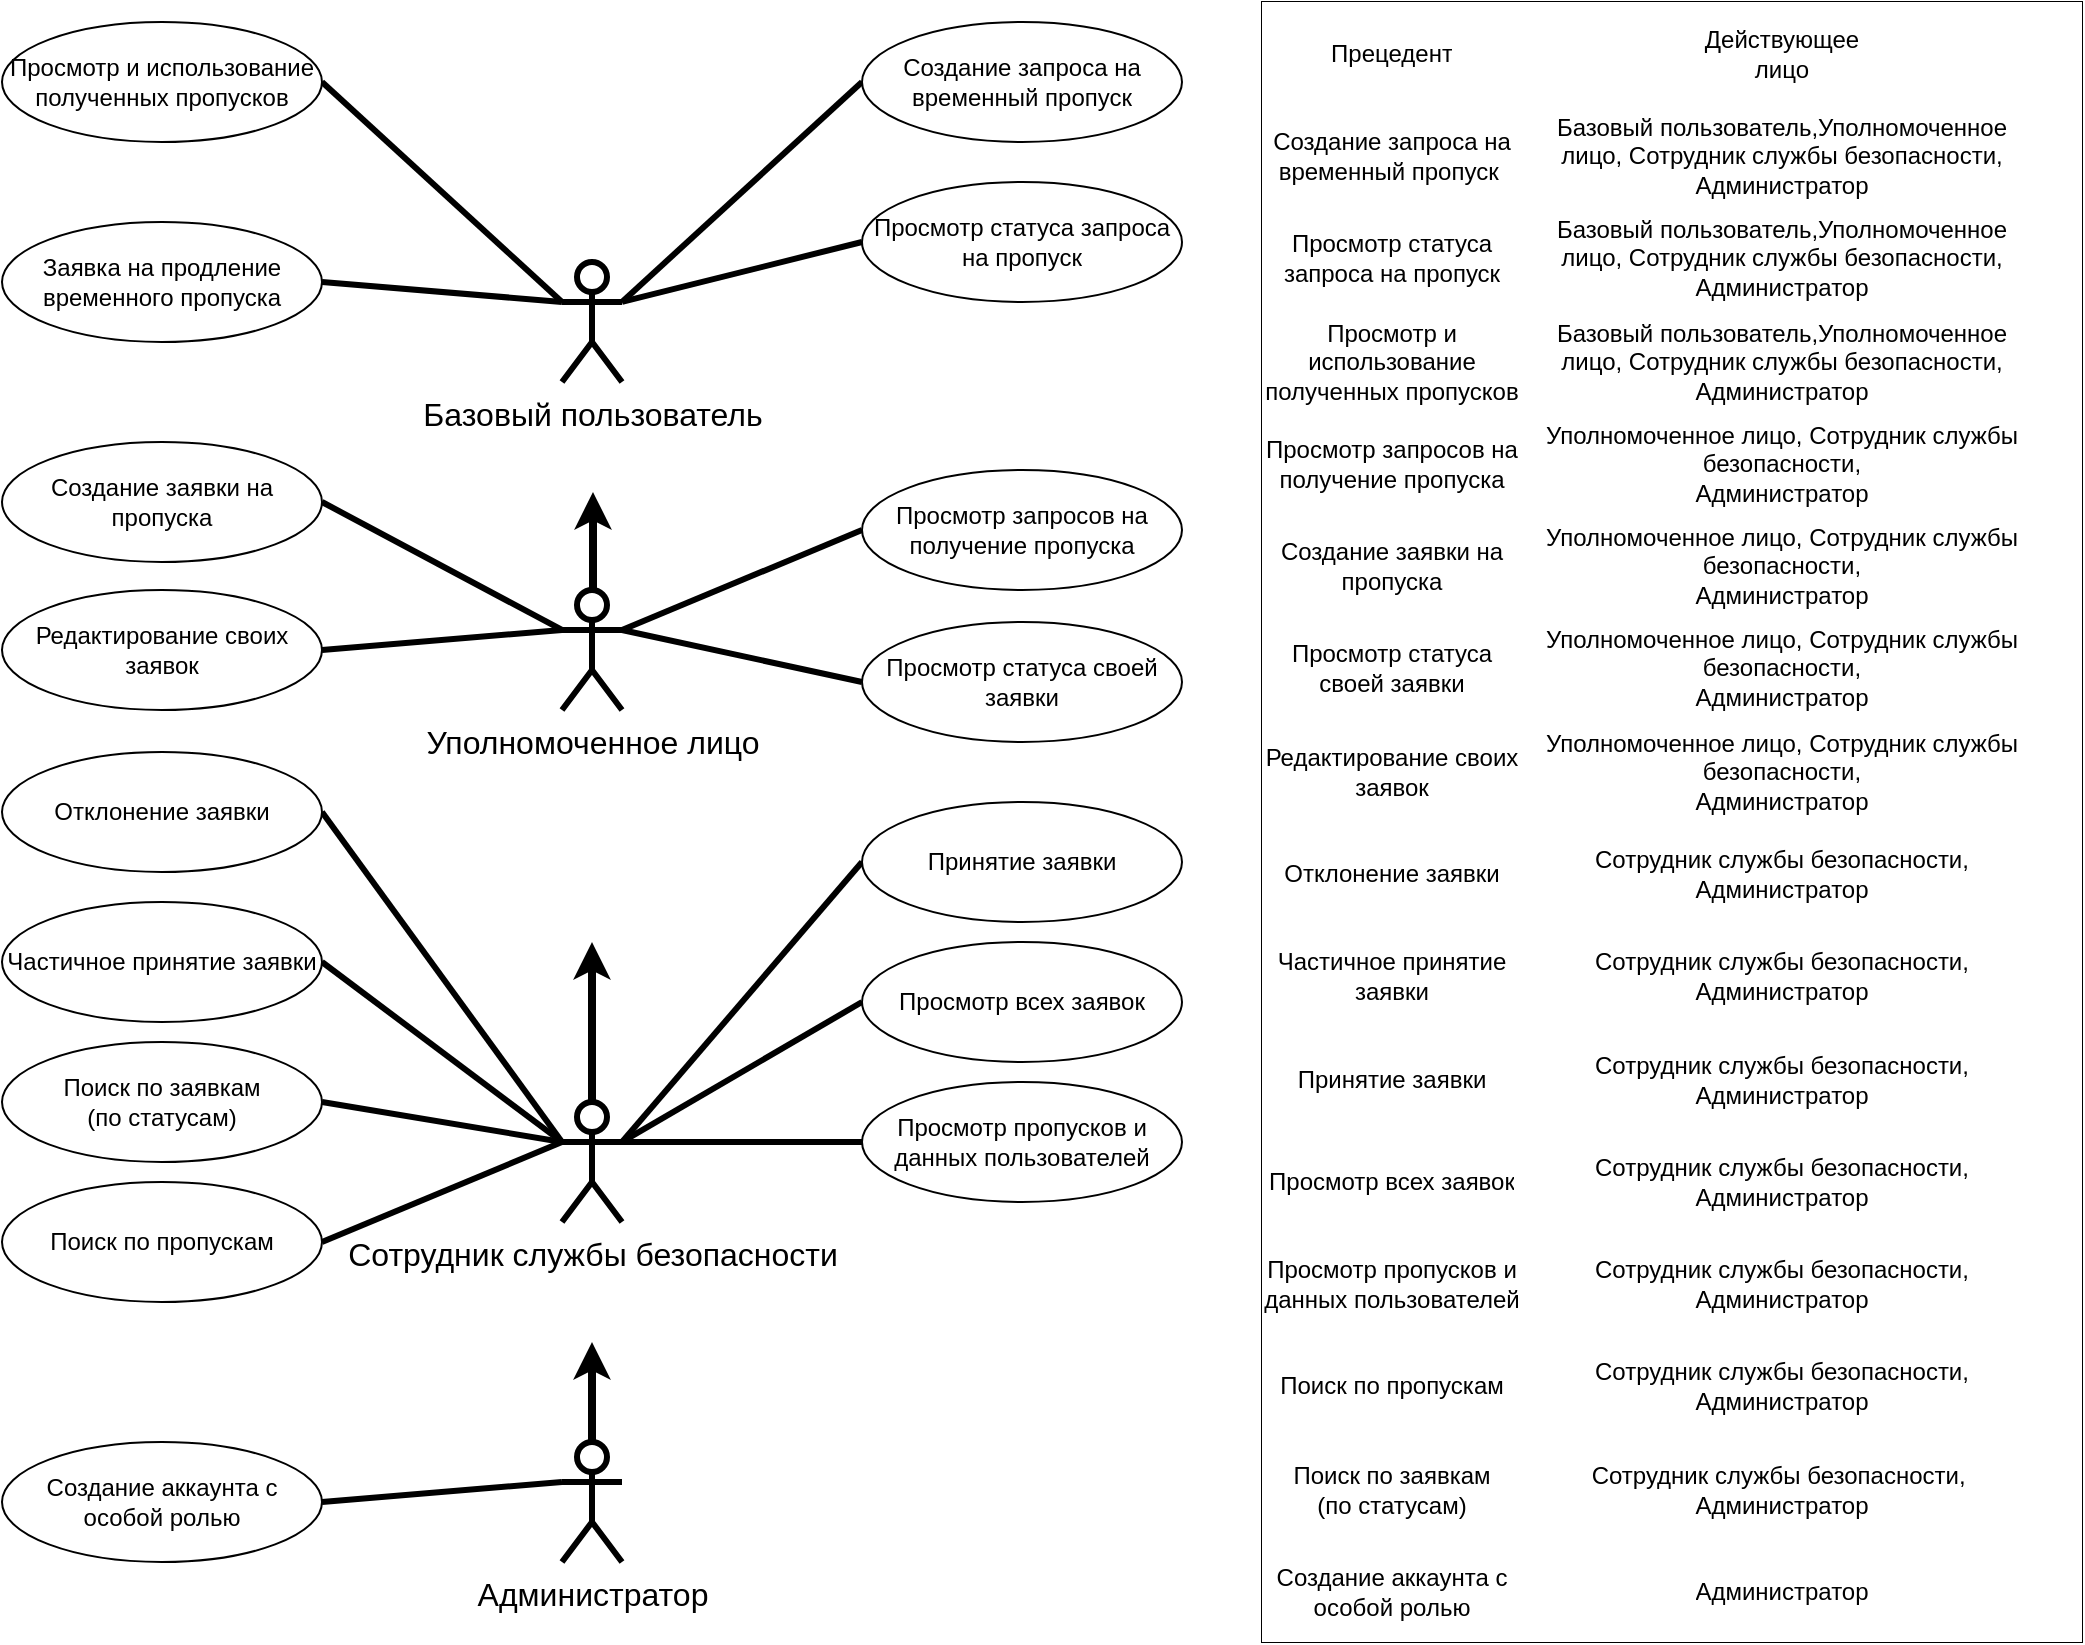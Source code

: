 <mxfile>
    <diagram id="AszipI8Qen7jwAWHFYw3" name="Page-1">
        <mxGraphModel dx="801" dy="716" grid="1" gridSize="10" guides="1" tooltips="1" connect="1" arrows="1" fold="1" page="1" pageScale="1" pageWidth="1169" pageHeight="827" math="0" shadow="0">
            <root>
                <mxCell id="0"/>
                <mxCell id="1" parent="0"/>
                <mxCell id="37" style="edgeStyle=none;html=1;exitX=1;exitY=0.333;exitDx=0;exitDy=0;exitPerimeter=0;entryX=0;entryY=0.5;entryDx=0;entryDy=0;endArrow=none;endFill=0;strokeWidth=3;fontColor=#000000;" parent="1" source="47uoucX9Yz7AY1I-daVj-1" target="14" edge="1">
                    <mxGeometry relative="1" as="geometry"/>
                </mxCell>
                <mxCell id="38" style="edgeStyle=none;html=1;exitX=1;exitY=0.333;exitDx=0;exitDy=0;exitPerimeter=0;entryX=0;entryY=0.5;entryDx=0;entryDy=0;endArrow=none;endFill=0;strokeWidth=3;fontColor=#000000;" parent="1" source="47uoucX9Yz7AY1I-daVj-1" target="15" edge="1">
                    <mxGeometry relative="1" as="geometry"/>
                </mxCell>
                <mxCell id="39" style="edgeStyle=none;html=1;exitX=1;exitY=0.333;exitDx=0;exitDy=0;exitPerimeter=0;entryX=0;entryY=0.5;entryDx=0;entryDy=0;endArrow=none;endFill=0;strokeWidth=3;fontColor=#000000;" parent="1" source="47uoucX9Yz7AY1I-daVj-1" target="16" edge="1">
                    <mxGeometry relative="1" as="geometry"/>
                </mxCell>
                <mxCell id="40" style="edgeStyle=none;html=1;exitX=0;exitY=0.333;exitDx=0;exitDy=0;exitPerimeter=0;entryX=1;entryY=0.5;entryDx=0;entryDy=0;endArrow=none;endFill=0;strokeWidth=3;fontColor=#000000;" parent="1" source="47uoucX9Yz7AY1I-daVj-1" target="18" edge="1">
                    <mxGeometry relative="1" as="geometry"/>
                </mxCell>
                <mxCell id="41" style="edgeStyle=none;html=1;exitX=0;exitY=0.333;exitDx=0;exitDy=0;exitPerimeter=0;entryX=1;entryY=0.5;entryDx=0;entryDy=0;endArrow=none;endFill=0;strokeWidth=3;fontColor=#000000;" parent="1" source="47uoucX9Yz7AY1I-daVj-1" target="32" edge="1">
                    <mxGeometry relative="1" as="geometry"/>
                </mxCell>
                <mxCell id="42" style="edgeStyle=none;html=1;exitX=0;exitY=0.333;exitDx=0;exitDy=0;exitPerimeter=0;entryX=1;entryY=0.5;entryDx=0;entryDy=0;endArrow=none;endFill=0;strokeWidth=3;fontColor=#000000;" parent="1" source="47uoucX9Yz7AY1I-daVj-1" target="13" edge="1">
                    <mxGeometry relative="1" as="geometry"/>
                </mxCell>
                <mxCell id="43" style="edgeStyle=none;html=1;exitX=0;exitY=0.333;exitDx=0;exitDy=0;exitPerimeter=0;entryX=1;entryY=0.5;entryDx=0;entryDy=0;endArrow=none;endFill=0;strokeWidth=3;fontColor=#000000;" parent="1" source="47uoucX9Yz7AY1I-daVj-1" target="17" edge="1">
                    <mxGeometry relative="1" as="geometry"/>
                </mxCell>
                <mxCell id="47uoucX9Yz7AY1I-daVj-1" value="&lt;span style=&quot;font-size: 16px&quot;&gt;Сотрудник службы безопасности&lt;/span&gt;" style="shape=umlActor;verticalLabelPosition=bottom;verticalAlign=top;html=1;outlineConnect=0;strokeWidth=3;" parent="1" vertex="1">
                    <mxGeometry x="400" y="550" width="30" height="60" as="geometry"/>
                </mxCell>
                <mxCell id="22" value="" style="edgeStyle=none;html=1;strokeWidth=4;fontColor=#000000;" parent="1" source="47uoucX9Yz7AY1I-daVj-2" edge="1">
                    <mxGeometry relative="1" as="geometry">
                        <mxPoint x="415" y="670" as="targetPoint"/>
                    </mxGeometry>
                </mxCell>
                <mxCell id="47" style="edgeStyle=none;html=1;exitX=0;exitY=0.333;exitDx=0;exitDy=0;exitPerimeter=0;entryX=1;entryY=0.5;entryDx=0;entryDy=0;endArrow=none;endFill=0;strokeWidth=3;fontColor=#000000;" parent="1" source="47uoucX9Yz7AY1I-daVj-2" target="19" edge="1">
                    <mxGeometry relative="1" as="geometry"/>
                </mxCell>
                <mxCell id="47uoucX9Yz7AY1I-daVj-2" value="&lt;font style=&quot;font-size: 16px&quot;&gt;Администратор&lt;/font&gt;" style="shape=umlActor;verticalLabelPosition=bottom;verticalAlign=top;html=1;outlineConnect=0;strokeWidth=3;" parent="1" vertex="1">
                    <mxGeometry x="400" y="720" width="30" height="60" as="geometry"/>
                </mxCell>
                <mxCell id="47uoucX9Yz7AY1I-daVj-4" value="" style="shape=table;html=1;whiteSpace=wrap;startSize=0;container=1;collapsible=0;childLayout=tableLayout;" parent="1" vertex="1">
                    <mxGeometry x="750" width="410" height="820" as="geometry"/>
                </mxCell>
                <mxCell id="47uoucX9Yz7AY1I-daVj-5" value="" style="shape=tableRow;horizontal=0;startSize=0;swimlaneHead=0;swimlaneBody=0;top=0;left=0;bottom=0;right=0;collapsible=0;dropTarget=0;points=[[0,0.5],[1,0.5]];portConstraint=eastwest;" parent="47uoucX9Yz7AY1I-daVj-4" vertex="1">
                    <mxGeometry width="410" height="51" as="geometry"/>
                </mxCell>
                <mxCell id="47uoucX9Yz7AY1I-daVj-6" value="Прецедент" style="shape=partialRectangle;html=1;whiteSpace=wrap;connectable=0;top=0;left=0;bottom=0;right=0;overflow=hidden;" parent="47uoucX9Yz7AY1I-daVj-5" vertex="1">
                    <mxGeometry width="130" height="51" as="geometry">
                        <mxRectangle width="130" height="51" as="alternateBounds"/>
                    </mxGeometry>
                </mxCell>
                <mxCell id="47uoucX9Yz7AY1I-daVj-7" value="Действующее&lt;br&gt;лицо" style="shape=partialRectangle;html=1;whiteSpace=wrap;connectable=0;top=0;left=0;bottom=0;right=0;overflow=hidden;" parent="47uoucX9Yz7AY1I-daVj-5" vertex="1">
                    <mxGeometry x="130" width="260" height="51" as="geometry">
                        <mxRectangle width="260" height="51" as="alternateBounds"/>
                    </mxGeometry>
                </mxCell>
                <mxCell id="47uoucX9Yz7AY1I-daVj-8" value="" style="shape=partialRectangle;html=1;whiteSpace=wrap;connectable=0;top=0;left=0;bottom=0;right=0;overflow=hidden;" parent="47uoucX9Yz7AY1I-daVj-5" vertex="1">
                    <mxGeometry x="390" width="20" height="51" as="geometry">
                        <mxRectangle width="20" height="51" as="alternateBounds"/>
                    </mxGeometry>
                </mxCell>
                <mxCell id="47uoucX9Yz7AY1I-daVj-33" value="" style="shape=tableRow;horizontal=0;startSize=0;swimlaneHead=0;swimlaneBody=0;top=0;left=0;bottom=0;right=0;collapsible=0;dropTarget=0;points=[[0,0.5],[1,0.5]];portConstraint=eastwest;" parent="47uoucX9Yz7AY1I-daVj-4" vertex="1">
                    <mxGeometry y="51" width="410" height="51" as="geometry"/>
                </mxCell>
                <mxCell id="47uoucX9Yz7AY1I-daVj-34" value="Создание запроса на временный пропуск&amp;nbsp;" style="shape=partialRectangle;html=1;whiteSpace=wrap;connectable=0;top=0;left=0;bottom=0;right=0;overflow=hidden;" parent="47uoucX9Yz7AY1I-daVj-33" vertex="1">
                    <mxGeometry width="130" height="51" as="geometry">
                        <mxRectangle width="130" height="51" as="alternateBounds"/>
                    </mxGeometry>
                </mxCell>
                <mxCell id="47uoucX9Yz7AY1I-daVj-35" value="Базовый пользователь,Уполномоченное лицо, Сотрудник службы безопасности,&lt;br&gt;Администратор" style="shape=partialRectangle;html=1;whiteSpace=wrap;connectable=0;top=0;left=0;bottom=0;right=0;overflow=hidden;" parent="47uoucX9Yz7AY1I-daVj-33" vertex="1">
                    <mxGeometry x="130" width="260" height="51" as="geometry">
                        <mxRectangle width="260" height="51" as="alternateBounds"/>
                    </mxGeometry>
                </mxCell>
                <mxCell id="47uoucX9Yz7AY1I-daVj-36" value="" style="shape=partialRectangle;html=1;whiteSpace=wrap;connectable=0;top=0;left=0;bottom=0;right=0;overflow=hidden;pointerEvents=1;" parent="47uoucX9Yz7AY1I-daVj-33" vertex="1">
                    <mxGeometry x="390" width="20" height="51" as="geometry">
                        <mxRectangle width="20" height="51" as="alternateBounds"/>
                    </mxGeometry>
                </mxCell>
                <mxCell id="47uoucX9Yz7AY1I-daVj-29" value="" style="shape=tableRow;horizontal=0;startSize=0;swimlaneHead=0;swimlaneBody=0;top=0;left=0;bottom=0;right=0;collapsible=0;dropTarget=0;points=[[0,0.5],[1,0.5]];portConstraint=eastwest;" parent="47uoucX9Yz7AY1I-daVj-4" vertex="1">
                    <mxGeometry y="102" width="410" height="52" as="geometry"/>
                </mxCell>
                <mxCell id="47uoucX9Yz7AY1I-daVj-30" value="Просмотр статуса запроса на пропуск" style="shape=partialRectangle;html=1;whiteSpace=wrap;connectable=0;top=0;left=0;bottom=0;right=0;overflow=hidden;" parent="47uoucX9Yz7AY1I-daVj-29" vertex="1">
                    <mxGeometry width="130" height="52" as="geometry">
                        <mxRectangle width="130" height="52" as="alternateBounds"/>
                    </mxGeometry>
                </mxCell>
                <mxCell id="47uoucX9Yz7AY1I-daVj-31" value="Базовый пользователь,Уполномоченное лицо, Сотрудник службы безопасности,&lt;br&gt;Администратор" style="shape=partialRectangle;html=1;whiteSpace=wrap;connectable=0;top=0;left=0;bottom=0;right=0;overflow=hidden;" parent="47uoucX9Yz7AY1I-daVj-29" vertex="1">
                    <mxGeometry x="130" width="260" height="52" as="geometry">
                        <mxRectangle width="260" height="52" as="alternateBounds"/>
                    </mxGeometry>
                </mxCell>
                <mxCell id="47uoucX9Yz7AY1I-daVj-32" value="" style="shape=partialRectangle;html=1;whiteSpace=wrap;connectable=0;top=0;left=0;bottom=0;right=0;overflow=hidden;pointerEvents=1;" parent="47uoucX9Yz7AY1I-daVj-29" vertex="1">
                    <mxGeometry x="390" width="20" height="52" as="geometry">
                        <mxRectangle width="20" height="52" as="alternateBounds"/>
                    </mxGeometry>
                </mxCell>
                <mxCell id="47uoucX9Yz7AY1I-daVj-37" value="" style="shape=tableRow;horizontal=0;startSize=0;swimlaneHead=0;swimlaneBody=0;top=0;left=0;bottom=0;right=0;collapsible=0;dropTarget=0;points=[[0,0.5],[1,0.5]];portConstraint=eastwest;" parent="47uoucX9Yz7AY1I-daVj-4" vertex="1">
                    <mxGeometry y="154" width="410" height="51" as="geometry"/>
                </mxCell>
                <mxCell id="47uoucX9Yz7AY1I-daVj-38" value="Просмотр и использование полученных пропусков" style="shape=partialRectangle;html=1;whiteSpace=wrap;connectable=0;top=0;left=0;bottom=0;right=0;overflow=hidden;" parent="47uoucX9Yz7AY1I-daVj-37" vertex="1">
                    <mxGeometry width="130" height="51" as="geometry">
                        <mxRectangle width="130" height="51" as="alternateBounds"/>
                    </mxGeometry>
                </mxCell>
                <mxCell id="47uoucX9Yz7AY1I-daVj-39" value="Базовый пользователь,Уполномоченное лицо, Сотрудник службы безопасности,&lt;br&gt;Администратор" style="shape=partialRectangle;html=1;whiteSpace=wrap;connectable=0;top=0;left=0;bottom=0;right=0;overflow=hidden;" parent="47uoucX9Yz7AY1I-daVj-37" vertex="1">
                    <mxGeometry x="130" width="260" height="51" as="geometry">
                        <mxRectangle width="260" height="51" as="alternateBounds"/>
                    </mxGeometry>
                </mxCell>
                <mxCell id="47uoucX9Yz7AY1I-daVj-40" value="" style="shape=partialRectangle;html=1;whiteSpace=wrap;connectable=0;top=0;left=0;bottom=0;right=0;overflow=hidden;pointerEvents=1;" parent="47uoucX9Yz7AY1I-daVj-37" vertex="1">
                    <mxGeometry x="390" width="20" height="51" as="geometry">
                        <mxRectangle width="20" height="51" as="alternateBounds"/>
                    </mxGeometry>
                </mxCell>
                <mxCell id="47uoucX9Yz7AY1I-daVj-49" value="" style="shape=tableRow;horizontal=0;startSize=0;swimlaneHead=0;swimlaneBody=0;top=0;left=0;bottom=0;right=0;collapsible=0;dropTarget=0;points=[[0,0.5],[1,0.5]];portConstraint=eastwest;" parent="47uoucX9Yz7AY1I-daVj-4" vertex="1">
                    <mxGeometry y="205" width="410" height="51" as="geometry"/>
                </mxCell>
                <mxCell id="47uoucX9Yz7AY1I-daVj-50" value="Просмотр запросов на получение пропуска" style="shape=partialRectangle;html=1;whiteSpace=wrap;connectable=0;top=0;left=0;bottom=0;right=0;overflow=hidden;opacity=50;" parent="47uoucX9Yz7AY1I-daVj-49" vertex="1">
                    <mxGeometry width="130" height="51" as="geometry">
                        <mxRectangle width="130" height="51" as="alternateBounds"/>
                    </mxGeometry>
                </mxCell>
                <mxCell id="47uoucX9Yz7AY1I-daVj-51" value="Уполномоченное лицо, Сотрудник службы безопасности,&lt;br&gt;Администратор" style="shape=partialRectangle;html=1;whiteSpace=wrap;connectable=0;top=0;left=0;bottom=0;right=0;overflow=hidden;opacity=50;" parent="47uoucX9Yz7AY1I-daVj-49" vertex="1">
                    <mxGeometry x="130" width="260" height="51" as="geometry">
                        <mxRectangle width="260" height="51" as="alternateBounds"/>
                    </mxGeometry>
                </mxCell>
                <mxCell id="47uoucX9Yz7AY1I-daVj-52" value="" style="shape=partialRectangle;html=1;whiteSpace=wrap;connectable=0;top=0;left=0;bottom=0;right=0;overflow=hidden;" parent="47uoucX9Yz7AY1I-daVj-49" vertex="1">
                    <mxGeometry x="390" width="20" height="51" as="geometry">
                        <mxRectangle width="20" height="51" as="alternateBounds"/>
                    </mxGeometry>
                </mxCell>
                <mxCell id="47uoucX9Yz7AY1I-daVj-9" value="" style="shape=tableRow;horizontal=0;startSize=0;swimlaneHead=0;swimlaneBody=0;top=0;left=0;bottom=0;right=0;collapsible=0;dropTarget=0;points=[[0,0.5],[1,0.5]];portConstraint=eastwest;" parent="47uoucX9Yz7AY1I-daVj-4" vertex="1">
                    <mxGeometry y="256" width="410" height="51" as="geometry"/>
                </mxCell>
                <mxCell id="47uoucX9Yz7AY1I-daVj-10" value="Создание заявки на пропуска" style="shape=partialRectangle;html=1;whiteSpace=wrap;connectable=0;top=0;left=0;bottom=0;right=0;overflow=hidden;opacity=50;" parent="47uoucX9Yz7AY1I-daVj-9" vertex="1">
                    <mxGeometry width="130" height="51" as="geometry">
                        <mxRectangle width="130" height="51" as="alternateBounds"/>
                    </mxGeometry>
                </mxCell>
                <mxCell id="47uoucX9Yz7AY1I-daVj-11" value="Уполномоченное лицо, Сотрудник службы безопасности,&lt;br&gt;Администратор" style="shape=partialRectangle;html=1;whiteSpace=wrap;connectable=0;top=0;left=0;bottom=0;right=0;overflow=hidden;opacity=50;" parent="47uoucX9Yz7AY1I-daVj-9" vertex="1">
                    <mxGeometry x="130" width="260" height="51" as="geometry">
                        <mxRectangle width="260" height="51" as="alternateBounds"/>
                    </mxGeometry>
                </mxCell>
                <mxCell id="47uoucX9Yz7AY1I-daVj-12" value="" style="shape=partialRectangle;html=1;whiteSpace=wrap;connectable=0;top=0;left=0;bottom=0;right=0;overflow=hidden;" parent="47uoucX9Yz7AY1I-daVj-9" vertex="1">
                    <mxGeometry x="390" width="20" height="51" as="geometry">
                        <mxRectangle width="20" height="51" as="alternateBounds"/>
                    </mxGeometry>
                </mxCell>
                <mxCell id="47uoucX9Yz7AY1I-daVj-17" value="" style="shape=tableRow;horizontal=0;startSize=0;swimlaneHead=0;swimlaneBody=0;top=0;left=0;bottom=0;right=0;collapsible=0;dropTarget=0;points=[[0,0.5],[1,0.5]];portConstraint=eastwest;" parent="47uoucX9Yz7AY1I-daVj-4" vertex="1">
                    <mxGeometry y="307" width="410" height="52" as="geometry"/>
                </mxCell>
                <mxCell id="47uoucX9Yz7AY1I-daVj-18" value="Просмотр статуса своей заявки" style="shape=partialRectangle;html=1;whiteSpace=wrap;connectable=0;top=0;left=0;bottom=0;right=0;overflow=hidden;opacity=50;" parent="47uoucX9Yz7AY1I-daVj-17" vertex="1">
                    <mxGeometry width="130" height="52" as="geometry">
                        <mxRectangle width="130" height="52" as="alternateBounds"/>
                    </mxGeometry>
                </mxCell>
                <mxCell id="47uoucX9Yz7AY1I-daVj-19" value="Уполномоченное лицо, Сотрудник службы безопасности,&lt;br&gt;Администратор" style="shape=partialRectangle;html=1;whiteSpace=wrap;connectable=0;top=0;left=0;bottom=0;right=0;overflow=hidden;opacity=50;" parent="47uoucX9Yz7AY1I-daVj-17" vertex="1">
                    <mxGeometry x="130" width="260" height="52" as="geometry">
                        <mxRectangle width="260" height="52" as="alternateBounds"/>
                    </mxGeometry>
                </mxCell>
                <mxCell id="47uoucX9Yz7AY1I-daVj-20" value="" style="shape=partialRectangle;html=1;whiteSpace=wrap;connectable=0;top=0;left=0;bottom=0;right=0;overflow=hidden;pointerEvents=1;" parent="47uoucX9Yz7AY1I-daVj-17" vertex="1">
                    <mxGeometry x="390" width="20" height="52" as="geometry">
                        <mxRectangle width="20" height="52" as="alternateBounds"/>
                    </mxGeometry>
                </mxCell>
                <mxCell id="47uoucX9Yz7AY1I-daVj-25" value="" style="shape=tableRow;horizontal=0;startSize=0;swimlaneHead=0;swimlaneBody=0;top=0;left=0;bottom=0;right=0;collapsible=0;dropTarget=0;points=[[0,0.5],[1,0.5]];portConstraint=eastwest;" parent="47uoucX9Yz7AY1I-daVj-4" vertex="1">
                    <mxGeometry y="359" width="410" height="51" as="geometry"/>
                </mxCell>
                <mxCell id="47uoucX9Yz7AY1I-daVj-26" value="Редактирование своих заявок" style="shape=partialRectangle;html=1;whiteSpace=wrap;connectable=0;top=0;left=0;bottom=0;right=0;overflow=hidden;opacity=50;" parent="47uoucX9Yz7AY1I-daVj-25" vertex="1">
                    <mxGeometry width="130" height="51" as="geometry">
                        <mxRectangle width="130" height="51" as="alternateBounds"/>
                    </mxGeometry>
                </mxCell>
                <mxCell id="47uoucX9Yz7AY1I-daVj-27" value="Уполномоченное лицо, Сотрудник службы безопасности,&lt;br&gt;Администратор" style="shape=partialRectangle;html=1;whiteSpace=wrap;connectable=0;top=0;left=0;bottom=0;right=0;overflow=hidden;opacity=50;" parent="47uoucX9Yz7AY1I-daVj-25" vertex="1">
                    <mxGeometry x="130" width="260" height="51" as="geometry">
                        <mxRectangle width="260" height="51" as="alternateBounds"/>
                    </mxGeometry>
                </mxCell>
                <mxCell id="47uoucX9Yz7AY1I-daVj-28" value="" style="shape=partialRectangle;html=1;whiteSpace=wrap;connectable=0;top=0;left=0;bottom=0;right=0;overflow=hidden;pointerEvents=1;" parent="47uoucX9Yz7AY1I-daVj-25" vertex="1">
                    <mxGeometry x="390" width="20" height="51" as="geometry">
                        <mxRectangle width="20" height="51" as="alternateBounds"/>
                    </mxGeometry>
                </mxCell>
                <mxCell id="47uoucX9Yz7AY1I-daVj-21" value="" style="shape=tableRow;horizontal=0;startSize=0;swimlaneHead=0;swimlaneBody=0;top=0;left=0;bottom=0;right=0;collapsible=0;dropTarget=0;points=[[0,0.5],[1,0.5]];portConstraint=eastwest;" parent="47uoucX9Yz7AY1I-daVj-4" vertex="1">
                    <mxGeometry y="410" width="410" height="51" as="geometry"/>
                </mxCell>
                <mxCell id="47uoucX9Yz7AY1I-daVj-22" value="Отклонение заявки" style="shape=partialRectangle;html=1;whiteSpace=wrap;connectable=0;top=0;left=0;bottom=0;right=0;overflow=hidden;" parent="47uoucX9Yz7AY1I-daVj-21" vertex="1">
                    <mxGeometry width="130" height="51" as="geometry">
                        <mxRectangle width="130" height="51" as="alternateBounds"/>
                    </mxGeometry>
                </mxCell>
                <mxCell id="47uoucX9Yz7AY1I-daVj-23" value="Сотрудник службы безопасности,&lt;br&gt;Администратор" style="shape=partialRectangle;html=1;whiteSpace=wrap;connectable=0;top=0;left=0;bottom=0;right=0;overflow=hidden;" parent="47uoucX9Yz7AY1I-daVj-21" vertex="1">
                    <mxGeometry x="130" width="260" height="51" as="geometry">
                        <mxRectangle width="260" height="51" as="alternateBounds"/>
                    </mxGeometry>
                </mxCell>
                <mxCell id="47uoucX9Yz7AY1I-daVj-24" value="" style="shape=partialRectangle;html=1;whiteSpace=wrap;connectable=0;top=0;left=0;bottom=0;right=0;overflow=hidden;pointerEvents=1;" parent="47uoucX9Yz7AY1I-daVj-21" vertex="1">
                    <mxGeometry x="390" width="20" height="51" as="geometry">
                        <mxRectangle width="20" height="51" as="alternateBounds"/>
                    </mxGeometry>
                </mxCell>
                <mxCell id="28" value="" style="shape=tableRow;horizontal=0;startSize=0;swimlaneHead=0;swimlaneBody=0;top=0;left=0;bottom=0;right=0;collapsible=0;dropTarget=0;points=[[0,0.5],[1,0.5]];portConstraint=eastwest;" parent="47uoucX9Yz7AY1I-daVj-4" vertex="1">
                    <mxGeometry y="461" width="410" height="52" as="geometry"/>
                </mxCell>
                <mxCell id="29" value="Частичное принятие заявки" style="shape=partialRectangle;html=1;whiteSpace=wrap;connectable=0;top=0;left=0;bottom=0;right=0;overflow=hidden;" parent="28" vertex="1">
                    <mxGeometry width="130" height="52" as="geometry">
                        <mxRectangle width="130" height="52" as="alternateBounds"/>
                    </mxGeometry>
                </mxCell>
                <mxCell id="30" value="Сотрудник службы безопасности,&lt;br&gt;Администратор" style="shape=partialRectangle;html=1;whiteSpace=wrap;connectable=0;top=0;left=0;bottom=0;right=0;overflow=hidden;" parent="28" vertex="1">
                    <mxGeometry x="130" width="260" height="52" as="geometry">
                        <mxRectangle width="260" height="52" as="alternateBounds"/>
                    </mxGeometry>
                </mxCell>
                <mxCell id="31" value="" style="shape=partialRectangle;html=1;whiteSpace=wrap;connectable=0;top=0;left=0;bottom=0;right=0;overflow=hidden;pointerEvents=1;" parent="28" vertex="1">
                    <mxGeometry x="390" width="20" height="52" as="geometry">
                        <mxRectangle width="20" height="52" as="alternateBounds"/>
                    </mxGeometry>
                </mxCell>
                <mxCell id="47uoucX9Yz7AY1I-daVj-13" value="" style="shape=tableRow;horizontal=0;startSize=0;swimlaneHead=0;swimlaneBody=0;top=0;left=0;bottom=0;right=0;collapsible=0;dropTarget=0;points=[[0,0.5],[1,0.5]];portConstraint=eastwest;" parent="47uoucX9Yz7AY1I-daVj-4" vertex="1">
                    <mxGeometry y="513" width="410" height="51" as="geometry"/>
                </mxCell>
                <mxCell id="47uoucX9Yz7AY1I-daVj-14" value="Принятие заявки" style="shape=partialRectangle;html=1;whiteSpace=wrap;connectable=0;top=0;left=0;bottom=0;right=0;overflow=hidden;" parent="47uoucX9Yz7AY1I-daVj-13" vertex="1">
                    <mxGeometry width="130" height="51" as="geometry">
                        <mxRectangle width="130" height="51" as="alternateBounds"/>
                    </mxGeometry>
                </mxCell>
                <mxCell id="47uoucX9Yz7AY1I-daVj-15" value="Сотрудник службы безопасности,&lt;br&gt;Администратор" style="shape=partialRectangle;html=1;whiteSpace=wrap;connectable=0;top=0;left=0;bottom=0;right=0;overflow=hidden;" parent="47uoucX9Yz7AY1I-daVj-13" vertex="1">
                    <mxGeometry x="130" width="260" height="51" as="geometry">
                        <mxRectangle width="260" height="51" as="alternateBounds"/>
                    </mxGeometry>
                </mxCell>
                <mxCell id="47uoucX9Yz7AY1I-daVj-16" value="" style="shape=partialRectangle;html=1;whiteSpace=wrap;connectable=0;top=0;left=0;bottom=0;right=0;overflow=hidden;pointerEvents=1;" parent="47uoucX9Yz7AY1I-daVj-13" vertex="1">
                    <mxGeometry x="390" width="20" height="51" as="geometry">
                        <mxRectangle width="20" height="51" as="alternateBounds"/>
                    </mxGeometry>
                </mxCell>
                <mxCell id="47uoucX9Yz7AY1I-daVj-41" value="" style="shape=tableRow;horizontal=0;startSize=0;swimlaneHead=0;swimlaneBody=0;top=0;left=0;bottom=0;right=0;collapsible=0;dropTarget=0;points=[[0,0.5],[1,0.5]];portConstraint=eastwest;" parent="47uoucX9Yz7AY1I-daVj-4" vertex="1">
                    <mxGeometry y="564" width="410" height="51" as="geometry"/>
                </mxCell>
                <mxCell id="47uoucX9Yz7AY1I-daVj-42" value="Просмотр всех заявок" style="shape=partialRectangle;html=1;whiteSpace=wrap;connectable=0;top=0;left=0;bottom=0;right=0;overflow=hidden;" parent="47uoucX9Yz7AY1I-daVj-41" vertex="1">
                    <mxGeometry width="130" height="51" as="geometry">
                        <mxRectangle width="130" height="51" as="alternateBounds"/>
                    </mxGeometry>
                </mxCell>
                <mxCell id="47uoucX9Yz7AY1I-daVj-43" value="Сотрудник службы безопасности,&lt;br&gt;Администратор" style="shape=partialRectangle;html=1;whiteSpace=wrap;connectable=0;top=0;left=0;bottom=0;right=0;overflow=hidden;" parent="47uoucX9Yz7AY1I-daVj-41" vertex="1">
                    <mxGeometry x="130" width="260" height="51" as="geometry">
                        <mxRectangle width="260" height="51" as="alternateBounds"/>
                    </mxGeometry>
                </mxCell>
                <mxCell id="47uoucX9Yz7AY1I-daVj-44" value="" style="shape=partialRectangle;html=1;whiteSpace=wrap;connectable=0;top=0;left=0;bottom=0;right=0;overflow=hidden;pointerEvents=1;" parent="47uoucX9Yz7AY1I-daVj-41" vertex="1">
                    <mxGeometry x="390" width="20" height="51" as="geometry">
                        <mxRectangle width="20" height="51" as="alternateBounds"/>
                    </mxGeometry>
                </mxCell>
                <mxCell id="47uoucX9Yz7AY1I-daVj-45" value="" style="shape=tableRow;horizontal=0;startSize=0;swimlaneHead=0;swimlaneBody=0;top=0;left=0;bottom=0;right=0;collapsible=0;dropTarget=0;points=[[0,0.5],[1,0.5]];portConstraint=eastwest;" parent="47uoucX9Yz7AY1I-daVj-4" vertex="1">
                    <mxGeometry y="615" width="410" height="51" as="geometry"/>
                </mxCell>
                <mxCell id="47uoucX9Yz7AY1I-daVj-46" value="Просмотр пропусков и данных пользователей" style="shape=partialRectangle;html=1;whiteSpace=wrap;connectable=0;top=0;left=0;bottom=0;right=0;overflow=hidden;" parent="47uoucX9Yz7AY1I-daVj-45" vertex="1">
                    <mxGeometry width="130" height="51" as="geometry">
                        <mxRectangle width="130" height="51" as="alternateBounds"/>
                    </mxGeometry>
                </mxCell>
                <mxCell id="47uoucX9Yz7AY1I-daVj-47" value="Сотрудник службы безопасности,&lt;br&gt;Администратор" style="shape=partialRectangle;html=1;whiteSpace=wrap;connectable=0;top=0;left=0;bottom=0;right=0;overflow=hidden;" parent="47uoucX9Yz7AY1I-daVj-45" vertex="1">
                    <mxGeometry x="130" width="260" height="51" as="geometry">
                        <mxRectangle width="260" height="51" as="alternateBounds"/>
                    </mxGeometry>
                </mxCell>
                <mxCell id="47uoucX9Yz7AY1I-daVj-48" value="" style="shape=partialRectangle;html=1;whiteSpace=wrap;connectable=0;top=0;left=0;bottom=0;right=0;overflow=hidden;pointerEvents=1;" parent="47uoucX9Yz7AY1I-daVj-45" vertex="1">
                    <mxGeometry x="390" width="20" height="51" as="geometry">
                        <mxRectangle width="20" height="51" as="alternateBounds"/>
                    </mxGeometry>
                </mxCell>
                <mxCell id="47uoucX9Yz7AY1I-daVj-53" value="" style="shape=tableRow;horizontal=0;startSize=0;swimlaneHead=0;swimlaneBody=0;top=0;left=0;bottom=0;right=0;collapsible=0;dropTarget=0;points=[[0,0.5],[1,0.5]];portConstraint=eastwest;" parent="47uoucX9Yz7AY1I-daVj-4" vertex="1">
                    <mxGeometry y="666" width="410" height="52" as="geometry"/>
                </mxCell>
                <mxCell id="47uoucX9Yz7AY1I-daVj-54" value="Поиск по пропускам" style="shape=partialRectangle;html=1;whiteSpace=wrap;connectable=0;top=0;left=0;bottom=0;right=0;overflow=hidden;" parent="47uoucX9Yz7AY1I-daVj-53" vertex="1">
                    <mxGeometry width="130" height="52" as="geometry">
                        <mxRectangle width="130" height="52" as="alternateBounds"/>
                    </mxGeometry>
                </mxCell>
                <mxCell id="47uoucX9Yz7AY1I-daVj-55" value="&lt;span&gt;Сотрудник службы безопасности,&lt;br&gt;&lt;/span&gt;Администратор&lt;span&gt;&lt;br&gt;&lt;/span&gt;" style="shape=partialRectangle;html=1;whiteSpace=wrap;connectable=0;top=0;left=0;bottom=0;right=0;overflow=hidden;" parent="47uoucX9Yz7AY1I-daVj-53" vertex="1">
                    <mxGeometry x="130" width="260" height="52" as="geometry">
                        <mxRectangle width="260" height="52" as="alternateBounds"/>
                    </mxGeometry>
                </mxCell>
                <mxCell id="47uoucX9Yz7AY1I-daVj-56" value="" style="shape=partialRectangle;html=1;whiteSpace=wrap;connectable=0;top=0;left=0;bottom=0;right=0;overflow=hidden;pointerEvents=1;" parent="47uoucX9Yz7AY1I-daVj-53" vertex="1">
                    <mxGeometry x="390" width="20" height="52" as="geometry">
                        <mxRectangle width="20" height="52" as="alternateBounds"/>
                    </mxGeometry>
                </mxCell>
                <mxCell id="47uoucX9Yz7AY1I-daVj-66" value="" style="shape=tableRow;horizontal=0;startSize=0;swimlaneHead=0;swimlaneBody=0;top=0;left=0;bottom=0;right=0;collapsible=0;dropTarget=0;points=[[0,0.5],[1,0.5]];portConstraint=eastwest;" parent="47uoucX9Yz7AY1I-daVj-4" vertex="1">
                    <mxGeometry y="718" width="410" height="51" as="geometry"/>
                </mxCell>
                <mxCell id="47uoucX9Yz7AY1I-daVj-67" value="Поиск по заявкам&lt;br&gt;(по статусам)" style="shape=partialRectangle;html=1;whiteSpace=wrap;connectable=0;top=0;left=0;bottom=0;right=0;overflow=hidden;" parent="47uoucX9Yz7AY1I-daVj-66" vertex="1">
                    <mxGeometry width="130" height="51" as="geometry">
                        <mxRectangle width="130" height="51" as="alternateBounds"/>
                    </mxGeometry>
                </mxCell>
                <mxCell id="47uoucX9Yz7AY1I-daVj-68" value="&lt;span&gt;Сотрудник службы безопасности,&amp;nbsp;&lt;br&gt;&lt;/span&gt;Администратор" style="shape=partialRectangle;html=1;whiteSpace=wrap;connectable=0;top=0;left=0;bottom=0;right=0;overflow=hidden;" parent="47uoucX9Yz7AY1I-daVj-66" vertex="1">
                    <mxGeometry x="130" width="260" height="51" as="geometry">
                        <mxRectangle width="260" height="51" as="alternateBounds"/>
                    </mxGeometry>
                </mxCell>
                <mxCell id="47uoucX9Yz7AY1I-daVj-69" value="" style="shape=partialRectangle;html=1;whiteSpace=wrap;connectable=0;top=0;left=0;bottom=0;right=0;overflow=hidden;pointerEvents=1;" parent="47uoucX9Yz7AY1I-daVj-66" vertex="1">
                    <mxGeometry x="390" width="20" height="51" as="geometry">
                        <mxRectangle width="20" height="51" as="alternateBounds"/>
                    </mxGeometry>
                </mxCell>
                <mxCell id="47uoucX9Yz7AY1I-daVj-70" value="" style="shape=tableRow;horizontal=0;startSize=0;swimlaneHead=0;swimlaneBody=0;top=0;left=0;bottom=0;right=0;collapsible=0;dropTarget=0;points=[[0,0.5],[1,0.5]];portConstraint=eastwest;" parent="47uoucX9Yz7AY1I-daVj-4" vertex="1">
                    <mxGeometry y="769" width="410" height="51" as="geometry"/>
                </mxCell>
                <mxCell id="47uoucX9Yz7AY1I-daVj-71" value="Создание аккаунта с особой ролью" style="shape=partialRectangle;html=1;whiteSpace=wrap;connectable=0;top=0;left=0;bottom=0;right=0;overflow=hidden;" parent="47uoucX9Yz7AY1I-daVj-70" vertex="1">
                    <mxGeometry width="130" height="51" as="geometry">
                        <mxRectangle width="130" height="51" as="alternateBounds"/>
                    </mxGeometry>
                </mxCell>
                <mxCell id="47uoucX9Yz7AY1I-daVj-72" value="&lt;span&gt;Администратор&lt;/span&gt;" style="shape=partialRectangle;html=1;whiteSpace=wrap;connectable=0;top=0;left=0;bottom=0;right=0;overflow=hidden;" parent="47uoucX9Yz7AY1I-daVj-70" vertex="1">
                    <mxGeometry x="130" width="260" height="51" as="geometry">
                        <mxRectangle width="260" height="51" as="alternateBounds"/>
                    </mxGeometry>
                </mxCell>
                <mxCell id="47uoucX9Yz7AY1I-daVj-73" value="" style="shape=partialRectangle;html=1;whiteSpace=wrap;connectable=0;top=0;left=0;bottom=0;right=0;overflow=hidden;pointerEvents=1;" parent="47uoucX9Yz7AY1I-daVj-70" vertex="1">
                    <mxGeometry x="390" width="20" height="51" as="geometry">
                        <mxRectangle width="20" height="51" as="alternateBounds"/>
                    </mxGeometry>
                </mxCell>
                <mxCell id="25" style="edgeStyle=none;html=1;exitX=1;exitY=0.333;exitDx=0;exitDy=0;exitPerimeter=0;entryX=0;entryY=0.5;entryDx=0;entryDy=0;strokeWidth=3;endArrow=none;endFill=0;fontColor=#000000;" parent="1" source="47uoucX9Yz7AY1I-daVj-74" target="2" edge="1">
                    <mxGeometry relative="1" as="geometry"/>
                </mxCell>
                <mxCell id="26" style="edgeStyle=none;html=1;exitX=1;exitY=0.333;exitDx=0;exitDy=0;exitPerimeter=0;entryX=0;entryY=0.5;entryDx=0;entryDy=0;endArrow=none;endFill=0;strokeWidth=3;fontColor=#000000;" parent="1" source="47uoucX9Yz7AY1I-daVj-74" target="3" edge="1">
                    <mxGeometry relative="1" as="geometry"/>
                </mxCell>
                <mxCell id="27" style="edgeStyle=none;html=1;exitX=0;exitY=0.333;exitDx=0;exitDy=0;exitPerimeter=0;entryX=1;entryY=0.5;entryDx=0;entryDy=0;endArrow=none;endFill=0;strokeWidth=3;fontColor=#000000;" parent="1" source="47uoucX9Yz7AY1I-daVj-74" target="4" edge="1">
                    <mxGeometry relative="1" as="geometry"/>
                </mxCell>
                <mxCell id="46" style="edgeStyle=none;html=1;exitX=0;exitY=0.333;exitDx=0;exitDy=0;exitPerimeter=0;entryX=1;entryY=0.5;entryDx=0;entryDy=0;endArrow=none;endFill=0;strokeWidth=3;fontColor=#000000;" parent="1" source="47uoucX9Yz7AY1I-daVj-74" target="45" edge="1">
                    <mxGeometry relative="1" as="geometry"/>
                </mxCell>
                <mxCell id="47uoucX9Yz7AY1I-daVj-74" value="&lt;font style=&quot;font-size: 16px&quot;&gt;Базовый пользователь&lt;/font&gt;" style="shape=umlActor;verticalLabelPosition=bottom;verticalAlign=top;html=1;outlineConnect=0;strokeWidth=3;" parent="1" vertex="1">
                    <mxGeometry x="400" y="130" width="30" height="60" as="geometry"/>
                </mxCell>
                <mxCell id="33" style="edgeStyle=none;html=1;exitX=0;exitY=0.333;exitDx=0;exitDy=0;exitPerimeter=0;entryX=1;entryY=0.5;entryDx=0;entryDy=0;endArrow=none;endFill=0;strokeWidth=3;fontColor=#000000;" parent="1" source="47uoucX9Yz7AY1I-daVj-76" target="6" edge="1">
                    <mxGeometry relative="1" as="geometry"/>
                </mxCell>
                <mxCell id="34" style="edgeStyle=none;html=1;exitX=0;exitY=0.333;exitDx=0;exitDy=0;exitPerimeter=0;entryX=1;entryY=0.5;entryDx=0;entryDy=0;endArrow=none;endFill=0;strokeWidth=3;fontColor=#000000;" parent="1" source="47uoucX9Yz7AY1I-daVj-76" target="8" edge="1">
                    <mxGeometry relative="1" as="geometry"/>
                </mxCell>
                <mxCell id="35" style="edgeStyle=none;html=1;exitX=1;exitY=0.333;exitDx=0;exitDy=0;exitPerimeter=0;entryX=0;entryY=0.5;entryDx=0;entryDy=0;endArrow=none;endFill=0;strokeWidth=3;fontColor=#000000;" parent="1" source="47uoucX9Yz7AY1I-daVj-76" target="5" edge="1">
                    <mxGeometry relative="1" as="geometry"/>
                </mxCell>
                <mxCell id="36" style="edgeStyle=none;html=1;exitX=1;exitY=0.333;exitDx=0;exitDy=0;exitPerimeter=0;entryX=0;entryY=0.5;entryDx=0;entryDy=0;endArrow=none;endFill=0;strokeWidth=3;fontColor=#000000;" parent="1" source="47uoucX9Yz7AY1I-daVj-76" target="7" edge="1">
                    <mxGeometry relative="1" as="geometry"/>
                </mxCell>
                <mxCell id="47uoucX9Yz7AY1I-daVj-76" value="&lt;font style=&quot;font-size: 16px&quot;&gt;Уполномоченное лицо&lt;/font&gt;" style="shape=umlActor;verticalLabelPosition=bottom;verticalAlign=top;html=1;outlineConnect=0;strokeWidth=3;" parent="1" vertex="1">
                    <mxGeometry x="400" y="294" width="30" height="60" as="geometry"/>
                </mxCell>
                <mxCell id="2" value="Создание запроса на временный пропуск" style="ellipse;whiteSpace=wrap;html=1;" parent="1" vertex="1">
                    <mxGeometry x="550" y="10" width="160" height="60" as="geometry"/>
                </mxCell>
                <mxCell id="3" value="Просмотр статуса запроса на пропуск" style="ellipse;whiteSpace=wrap;html=1;" parent="1" vertex="1">
                    <mxGeometry x="550" y="90" width="160" height="60" as="geometry"/>
                </mxCell>
                <mxCell id="4" value="&lt;span&gt;Просмотр и использование полученных пропусков&lt;/span&gt;" style="ellipse;whiteSpace=wrap;html=1;" parent="1" vertex="1">
                    <mxGeometry x="120" y="10" width="160" height="60" as="geometry"/>
                </mxCell>
                <mxCell id="5" value="Просмотр запросов на получение пропуска" style="ellipse;whiteSpace=wrap;html=1;" parent="1" vertex="1">
                    <mxGeometry x="550" y="234" width="160" height="60" as="geometry"/>
                </mxCell>
                <mxCell id="6" value="Создание заявки на пропуска" style="ellipse;whiteSpace=wrap;html=1;" parent="1" vertex="1">
                    <mxGeometry x="120" y="220" width="160" height="60" as="geometry"/>
                </mxCell>
                <mxCell id="7" value="Просмотр статуса своей заявки" style="ellipse;whiteSpace=wrap;html=1;" parent="1" vertex="1">
                    <mxGeometry x="550" y="310" width="160" height="60" as="geometry"/>
                </mxCell>
                <mxCell id="8" value="Редактирование своих заявок" style="ellipse;whiteSpace=wrap;html=1;" parent="1" vertex="1">
                    <mxGeometry x="120" y="294" width="160" height="60" as="geometry"/>
                </mxCell>
                <mxCell id="13" value="Отклонение заявки" style="ellipse;whiteSpace=wrap;html=1;" parent="1" vertex="1">
                    <mxGeometry x="120" y="375" width="160" height="60" as="geometry"/>
                </mxCell>
                <mxCell id="14" value="Принятие заявки" style="ellipse;whiteSpace=wrap;html=1;" parent="1" vertex="1">
                    <mxGeometry x="550" y="400" width="160" height="60" as="geometry"/>
                </mxCell>
                <mxCell id="15" value="Просмотр всех заявок" style="ellipse;whiteSpace=wrap;html=1;" parent="1" vertex="1">
                    <mxGeometry x="550" y="470" width="160" height="60" as="geometry"/>
                </mxCell>
                <mxCell id="16" value="Просмотр пропусков и данных пользователей" style="ellipse;whiteSpace=wrap;html=1;" parent="1" vertex="1">
                    <mxGeometry x="550" y="540" width="160" height="60" as="geometry"/>
                </mxCell>
                <mxCell id="17" value="Поиск по пропускам" style="ellipse;whiteSpace=wrap;html=1;" parent="1" vertex="1">
                    <mxGeometry x="120" y="590" width="160" height="60" as="geometry"/>
                </mxCell>
                <mxCell id="18" value="Поиск по заявкам&lt;br&gt;(по статусам)" style="ellipse;whiteSpace=wrap;html=1;" parent="1" vertex="1">
                    <mxGeometry x="120" y="520" width="160" height="60" as="geometry"/>
                </mxCell>
                <mxCell id="19" value="Создание аккаунта с особой ролью" style="ellipse;whiteSpace=wrap;html=1;" parent="1" vertex="1">
                    <mxGeometry x="120" y="720" width="160" height="60" as="geometry"/>
                </mxCell>
                <mxCell id="23" value="" style="edgeStyle=none;html=1;strokeWidth=4;exitX=0.5;exitY=0;exitDx=0;exitDy=0;exitPerimeter=0;fontColor=#000000;" parent="1" source="47uoucX9Yz7AY1I-daVj-1" edge="1">
                    <mxGeometry relative="1" as="geometry">
                        <mxPoint x="414.5" y="480" as="sourcePoint"/>
                        <mxPoint x="415" y="470" as="targetPoint"/>
                    </mxGeometry>
                </mxCell>
                <mxCell id="24" value="" style="edgeStyle=none;html=1;strokeWidth=4;fontColor=#000000;" parent="1" edge="1">
                    <mxGeometry relative="1" as="geometry">
                        <mxPoint x="415.5" y="295" as="sourcePoint"/>
                        <mxPoint x="415.5" y="245" as="targetPoint"/>
                    </mxGeometry>
                </mxCell>
                <mxCell id="32" value="&lt;span style=&quot;&quot;&gt;Частичное принятие заявки&lt;/span&gt;" style="ellipse;whiteSpace=wrap;html=1;" parent="1" vertex="1">
                    <mxGeometry x="120" y="450" width="160" height="60" as="geometry"/>
                </mxCell>
                <mxCell id="45" value="Заявка на продление временного пропуска" style="ellipse;whiteSpace=wrap;html=1;" parent="1" vertex="1">
                    <mxGeometry x="120" y="110" width="160" height="60" as="geometry"/>
                </mxCell>
            </root>
        </mxGraphModel>
    </diagram>
</mxfile>